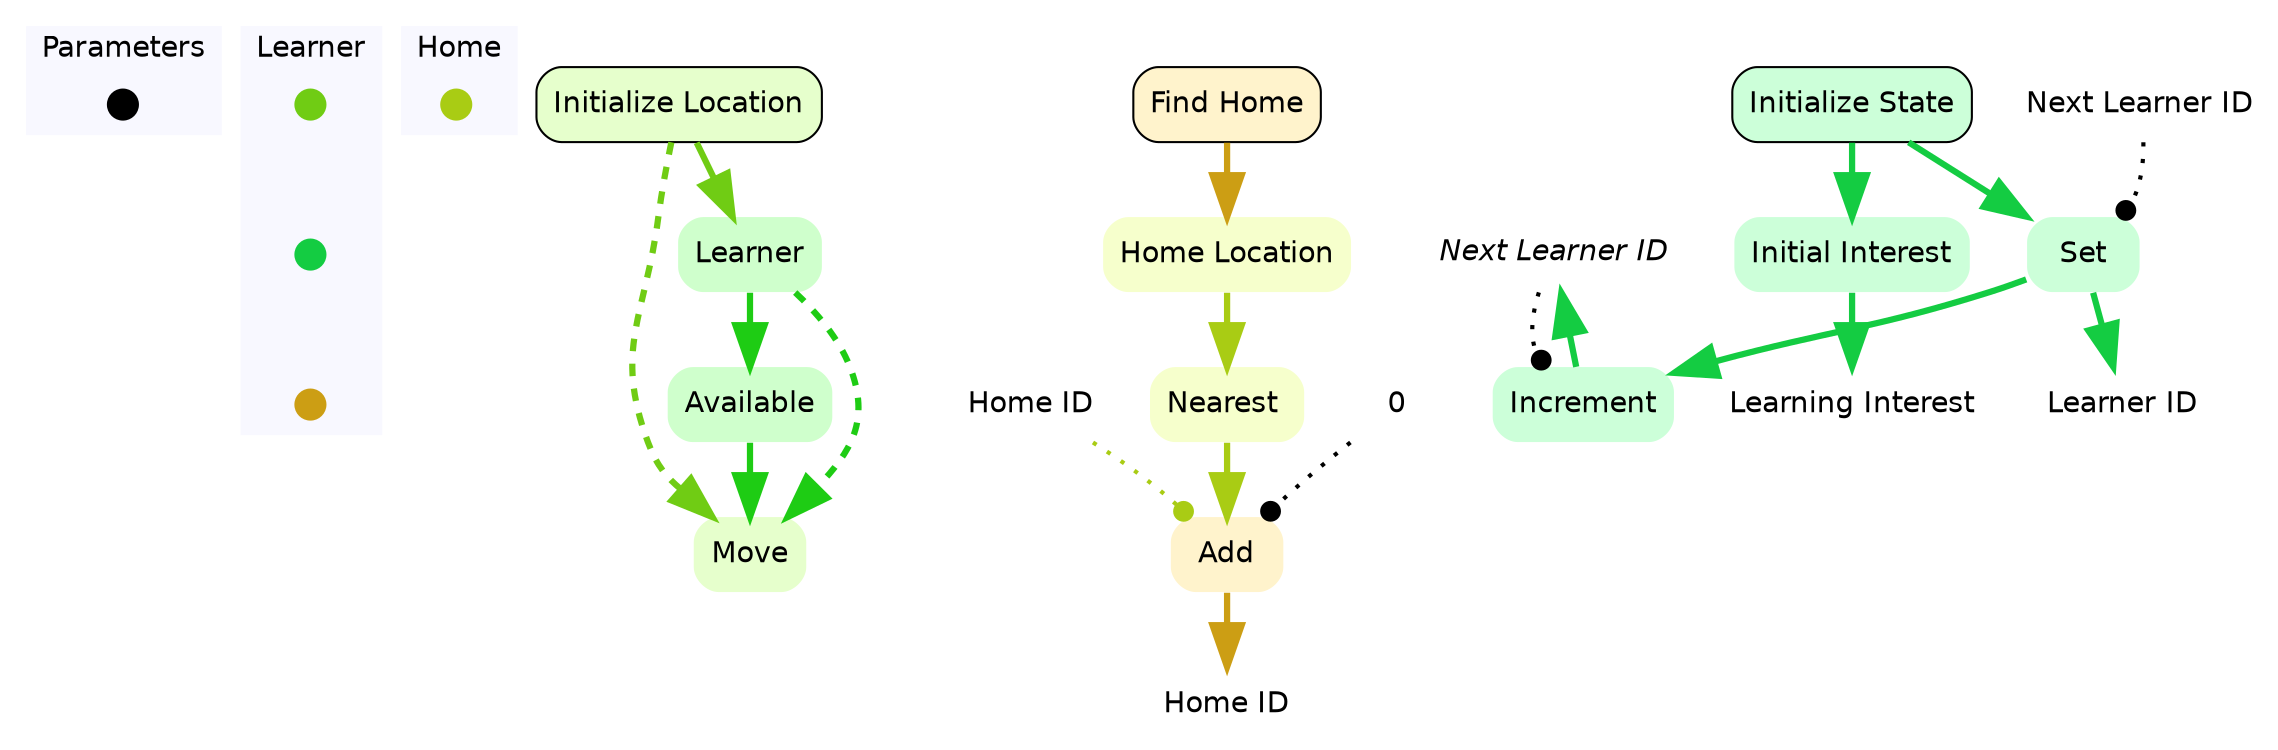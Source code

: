 digraph learner {
	concentrate=true;
	
	subgraph clustercontextKey {
		fontname=Helvetica;
		label="Parameters";
		style="filled";
		fillcolor=ghostwhite;
		color=white;
		labeljust=l;
		contextOverview [style=filled,shape=point,fixedsize=true,width=.2,height=.2,fontcolor=white,color="black",label=""];
	}
	subgraph clusterlearnerKey {
		fontname=Helvetica;
		nodesep=0.1;
		style="filled";
		fillcolor=ghostwhite;
		label="Learner";
		color=white;
		labeljust=l;
		initializeLocationOverview [fontname=Helvetica,style=filled,shape=point,fixedsize=true,width=.2,height=.2,fontcolor=white,color="0.25, 0.9 , 0.8",label="",URL="learner__Overview.svg"];
		initializeStateOverview [fontname=Helvetica,style=filled,shape=point,fixedsize=true,width=.2,height=.2,fontcolor=white,color="0.375, 0.9 , 0.8",label="",URL="learner__Overview.svg"];
		findHomeOverview [fontname=Helvetica,style=filled,shape=point,fixedsize=true,width=.2,height=.2,fontcolor=white,color="0.125, 0.9 , 0.8",label="",URL="learner__Overview.svg"];
initializeLocationOverview -> initializeStateOverview -> findHomeOverview [style=invis];
	}
	subgraph clusterhomeKey {
		fontname=Helvetica;
		nodesep=0.1;
		style="filled";
		fillcolor=ghostwhite;
		label="Home";
		color=white;
		labeljust=l;
		homeLocationOverview [fontname=Helvetica,style=filled,shape=point,fixedsize=true,width=.2,height=.2,fontcolor=white,color="0.199, 0.9 , 0.8",label="",URL="home__Overview.svg"];

	}

//subgraph clusterinitializeLocation {
	//style=filled;
	//color=white;
	//fillcolor="0.0, 0.0, 0.98";
		initializeLocation [shape=box,style="rounded,filled",fontname=Helvetica,color=black,fillcolor="0.25, 0.2, 1.0",label="Initialize Location",URL="learner_initializeLocation.svg"];
	initializeLocation ->  learner [color="0.25, 0.9 , 0.8",penwidth=3.0,arrowsize=2.0];
		moveLearner [shape=none,style="rounded,filled",fontname=Helvetica,color="0.25, 0.2, 1.0",label="Move"];
	initializeLocation ->  moveLearner:nw [style=dashed,color="0.25, 0.9 , 0.8",penwidth=3.0,arrowsize=2.0];
	learner -> moveLearner:ne [style=dashed,color="0.324, 0.9 , 0.8",penwidth=3.0,arrowsize=2.0];
		learner [shape=none,style="rounded,filled",fontname=Helvetica,color=gray,fillcolor="0.324, 0.2, 1.0",label="Learner"];
	learner ->  availableQuery [color="0.324, 0.9 , 0.8",penwidth=3.0,arrowsize=2.0];
		availableQuery [shape=none,style="rounded,filled",fontname=Helvetica,color="0.324, 0.2, 1.0",label="Available"];
	availableQuery ->  moveLearner [color="0.324, 0.9 , 0.8",penwidth=3.0,arrowsize=2.0];
//}
		homehomeID [shape=none,fontsize=14,style="filled",fontname=Helvetica,color=none,fillcolor=white,label="Home ID"];
		learnerhomeID [shape=none,fontsize=14,style="filled",fontname=Helvetica,color=none,fillcolor=white,label="Home ID"];

//subgraph clusterfindHome {
	//style=filled;
	//color=white;
	//fillcolor="0.0, 0.0, 0.98";
		findHome [shape=box,style="rounded,filled",fontname=Helvetica,color=black,fillcolor="0.125, 0.2, 1.0",label="Find Home",URL="learner_findHome.svg"];
	findHome ->  homeLocation [color="0.125, 0.9 , 0.8",penwidth=3.0,arrowsize=2.0];
		nearestQuery [shape=none,style="rounded,filled",fontname=Helvetica,color="0.199, 0.2, 1.0",label="Nearest "];
	nearestQuery ->  homeIDAddZero [color="0.199, 0.9 , 0.8",penwidth=3.0,arrowsize=2.0];
		homeIDAddZero [shape=none,style="rounded,filled",fontname=Helvetica,color="0.125, 0.2, 1.0",label="Add"];
			homeIDAddZero ->  learnerhomeID [color="0.125, 0.9 , 0.8",penwidth=3.0,arrowsize=2.0];
		homeLocation [shape=none,style="rounded,filled",fontname=Helvetica,color=gray,fillcolor="0.199, 0.2, 1.0",label="Home Location"];
	homeLocation ->  nearestQuery [color="0.199, 0.9 , 0.8",penwidth=3.0,arrowsize=2.0];
//}
		homehomeID -> homeIDAddZero:nw [style=dotted,arrowhead=dot,color="0.199, 0.9 , 0.8",penwidth=2.0];
	
		importxyxhomeIDAddZerofunctionszero0 [fontname=Helvetica,shape=none,label="0"];
		importxyxhomeIDAddZerofunctionszero0 -> homeIDAddZero:ne [style=dotted,arrowhead=dot,color=black,penwidth=2.0];
		spatialResourcesnextLearnerID [shape=none,fontsize=14,style="filled",fontname=Helvetica,color=none,fillcolor=white,label=<<i>Next Learner ID</i>>];
		learnerlearnerID [shape=none,fontsize=14,style="filled",fontname=Helvetica,color=none,fillcolor=white,label="Learner ID"];
		learnerlearningInterest [shape=none,fontsize=14,style="filled",fontname=Helvetica,color=none,fillcolor=white,label="Learning Interest"];

//subgraph clusterinitializeState {
	//style=filled;
	//color=white;
	//fillcolor="0.0, 0.0, 0.98";
		initializeState [shape=box,style="rounded,filled",fontname=Helvetica,color=black,fillcolor="0.375, 0.2, 1.0",label="Initialize State",URL="learner_initializeState.svg"];
	initializeState ->  initialInterest [color="0.375, 0.9 , 0.8",penwidth=3.0,arrowsize=2.0];
	initializeState ->  setLearnerIDToNextLearnerID [color="0.375, 0.9 , 0.8",penwidth=3.0,arrowsize=2.0];
	setLearnerIDToNextLearnerID ->  learnerlearnerID [color="0.375, 0.9 , 0.8",penwidth=3.0,arrowsize=2.0];
		incrementNextLearnerID [shape=none,style="rounded,filled",fontname=Helvetica,color="0.375, 0.2, 1.0",label="Increment"];
			incrementNextLearnerID ->  spatialResourcesnextLearnerID [color="0.375, 0.9 , 0.8",penwidth=3.0,arrowsize=2.0];

		setLearnerIDToNextLearnerID [shape=none,style="rounded,filled",fontname=Helvetica,color="0.375, 0.2, 1.0",label="Set"];
	setLearnerIDToNextLearnerID ->  incrementNextLearnerID [color="0.375, 0.9 , 0.8",penwidth=3.0,arrowsize=2.0];
		initialInterest [shape=none,style="rounded,filled",fontname=Helvetica,color="0.375, 0.2, 1.0",label="Initial Interest"];
			initialInterest ->  learnerlearningInterest [color="0.375, 0.9 , 0.8",penwidth=3.0,arrowsize=2.0];
//}
		spatialResourcesnextLearnerID -> incrementNextLearnerID:nw [style=dotted,arrowhead=dot,color=black,penwidth=2.0];

		importabcsetLearnerIDToNextLearnerIDspatialResourcesnextLearnerID [fontname=Helvetica,shape=none,label="Next Learner ID"];
		importabcsetLearnerIDToNextLearnerIDspatialResourcesnextLearnerID -> setLearnerIDToNextLearnerID:"ne" [style=dotted,arrowhead=dot,color=black,penwidth=2.0];
}
